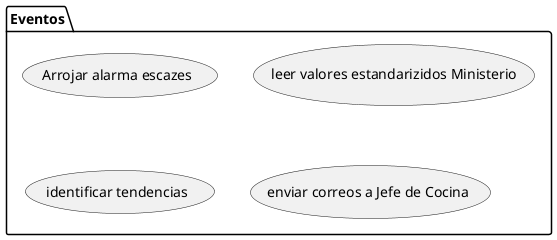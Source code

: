 @startuml


package Eventos {
(Arrojar alarma escazes) as (UC4)
(leer valores estandarizidos Ministerio) as (UCS-1)
(identificar tendencias) as (UCS-3)
(enviar correos a Jefe de Cocina) as (UCS-4)
}

newpage

rectangle Sucursal {
(Registra platos) as (UC1)
(Solicita stock alimentos) as (UC2)
(Registrar pedido) as (UC3)

:Jefe de cocina: -> (UC1)
:Jefe de cocina: -down-> (UC2)
:Mesero: -> (UC3)
(UC2) .> (Enviar correo confirmación) : include

}

newpage

rectangle Central {
rectangle "Solicitud de cotizaciones" {
(Consulta solicitudes de sucursal) as (UC5)
(Consulta precios cotizados) as (UC6)
(Generar solicitud de cotización) as (UC7)
(Enviar solicitud de cotización a proveedor) as (UC8)

(UC8) .> (Actualiza con valores estandarizados): include
:Auxiliar de compras: -down-> (UC5)
:Auxiliar de compras: -right-> (UC6)
(UC7) ..> (UC5) : extend
:Auxiliar de compras: -up-> (UC8)

}

}

newpage

rectangle Central {
rectangle "Gestión de cotizaciones"{

(Consulta respuesta de proveedores) as (UC9)
(Valida cotización de proveedores con generada) as (UC10)
(Consultar tablero de control) as (UC11)
(registra valor del proveedor en cotización) <. (UC9) : include
(UC10) <. (registra valor del proveedor en cotización) : include

:Director compras: -left-> (UC9)
:Director compras: -down-> (UC11)
}
}
newpage
rectangle Configuración {
:administrador: -left-> (consultar auditoria)
:administrador: -right-> (monitorear auditoria)
:administrador: -down-> (consultar logs de errores)
}

@enduml
